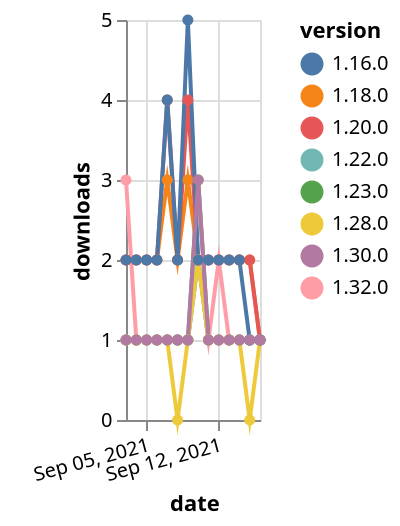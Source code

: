 {"$schema": "https://vega.github.io/schema/vega-lite/v5.json", "description": "A simple bar chart with embedded data.", "data": {"values": [{"date": "2021-09-03", "total": 2587, "delta": 2, "version": "1.18.0"}, {"date": "2021-09-04", "total": 2589, "delta": 2, "version": "1.18.0"}, {"date": "2021-09-05", "total": 2591, "delta": 2, "version": "1.18.0"}, {"date": "2021-09-06", "total": 2593, "delta": 2, "version": "1.18.0"}, {"date": "2021-09-07", "total": 2596, "delta": 3, "version": "1.18.0"}, {"date": "2021-09-08", "total": 2598, "delta": 2, "version": "1.18.0"}, {"date": "2021-09-09", "total": 2601, "delta": 3, "version": "1.18.0"}, {"date": "2021-09-10", "total": 2603, "delta": 2, "version": "1.18.0"}, {"date": "2021-09-11", "total": 2605, "delta": 2, "version": "1.18.0"}, {"date": "2021-09-12", "total": 2607, "delta": 2, "version": "1.18.0"}, {"date": "2021-09-13", "total": 2609, "delta": 2, "version": "1.18.0"}, {"date": "2021-09-14", "total": 2611, "delta": 2, "version": "1.18.0"}, {"date": "2021-09-15", "total": 2613, "delta": 2, "version": "1.18.0"}, {"date": "2021-09-16", "total": 2614, "delta": 1, "version": "1.18.0"}, {"date": "2021-09-03", "total": 119, "delta": 3, "version": "1.32.0"}, {"date": "2021-09-04", "total": 120, "delta": 1, "version": "1.32.0"}, {"date": "2021-09-05", "total": 121, "delta": 1, "version": "1.32.0"}, {"date": "2021-09-06", "total": 122, "delta": 1, "version": "1.32.0"}, {"date": "2021-09-07", "total": 123, "delta": 1, "version": "1.32.0"}, {"date": "2021-09-08", "total": 124, "delta": 1, "version": "1.32.0"}, {"date": "2021-09-09", "total": 125, "delta": 1, "version": "1.32.0"}, {"date": "2021-09-10", "total": 127, "delta": 2, "version": "1.32.0"}, {"date": "2021-09-11", "total": 128, "delta": 1, "version": "1.32.0"}, {"date": "2021-09-12", "total": 130, "delta": 2, "version": "1.32.0"}, {"date": "2021-09-13", "total": 131, "delta": 1, "version": "1.32.0"}, {"date": "2021-09-14", "total": 132, "delta": 1, "version": "1.32.0"}, {"date": "2021-09-15", "total": 133, "delta": 1, "version": "1.32.0"}, {"date": "2021-09-16", "total": 134, "delta": 1, "version": "1.32.0"}, {"date": "2021-09-03", "total": 236, "delta": 1, "version": "1.22.0"}, {"date": "2021-09-04", "total": 237, "delta": 1, "version": "1.22.0"}, {"date": "2021-09-05", "total": 238, "delta": 1, "version": "1.22.0"}, {"date": "2021-09-06", "total": 239, "delta": 1, "version": "1.22.0"}, {"date": "2021-09-07", "total": 240, "delta": 1, "version": "1.22.0"}, {"date": "2021-09-08", "total": 241, "delta": 1, "version": "1.22.0"}, {"date": "2021-09-09", "total": 242, "delta": 1, "version": "1.22.0"}, {"date": "2021-09-10", "total": 244, "delta": 2, "version": "1.22.0"}, {"date": "2021-09-11", "total": 245, "delta": 1, "version": "1.22.0"}, {"date": "2021-09-12", "total": 246, "delta": 1, "version": "1.22.0"}, {"date": "2021-09-13", "total": 247, "delta": 1, "version": "1.22.0"}, {"date": "2021-09-14", "total": 248, "delta": 1, "version": "1.22.0"}, {"date": "2021-09-15", "total": 249, "delta": 1, "version": "1.22.0"}, {"date": "2021-09-16", "total": 250, "delta": 1, "version": "1.22.0"}, {"date": "2021-09-03", "total": 335, "delta": 1, "version": "1.23.0"}, {"date": "2021-09-04", "total": 336, "delta": 1, "version": "1.23.0"}, {"date": "2021-09-05", "total": 337, "delta": 1, "version": "1.23.0"}, {"date": "2021-09-06", "total": 338, "delta": 1, "version": "1.23.0"}, {"date": "2021-09-07", "total": 339, "delta": 1, "version": "1.23.0"}, {"date": "2021-09-08", "total": 340, "delta": 1, "version": "1.23.0"}, {"date": "2021-09-09", "total": 341, "delta": 1, "version": "1.23.0"}, {"date": "2021-09-10", "total": 344, "delta": 3, "version": "1.23.0"}, {"date": "2021-09-11", "total": 345, "delta": 1, "version": "1.23.0"}, {"date": "2021-09-12", "total": 346, "delta": 1, "version": "1.23.0"}, {"date": "2021-09-13", "total": 347, "delta": 1, "version": "1.23.0"}, {"date": "2021-09-14", "total": 348, "delta": 1, "version": "1.23.0"}, {"date": "2021-09-15", "total": 349, "delta": 1, "version": "1.23.0"}, {"date": "2021-09-16", "total": 350, "delta": 1, "version": "1.23.0"}, {"date": "2021-09-03", "total": 160, "delta": 1, "version": "1.28.0"}, {"date": "2021-09-04", "total": 161, "delta": 1, "version": "1.28.0"}, {"date": "2021-09-05", "total": 162, "delta": 1, "version": "1.28.0"}, {"date": "2021-09-06", "total": 163, "delta": 1, "version": "1.28.0"}, {"date": "2021-09-07", "total": 164, "delta": 1, "version": "1.28.0"}, {"date": "2021-09-08", "total": 164, "delta": 0, "version": "1.28.0"}, {"date": "2021-09-09", "total": 165, "delta": 1, "version": "1.28.0"}, {"date": "2021-09-10", "total": 167, "delta": 2, "version": "1.28.0"}, {"date": "2021-09-11", "total": 168, "delta": 1, "version": "1.28.0"}, {"date": "2021-09-12", "total": 169, "delta": 1, "version": "1.28.0"}, {"date": "2021-09-13", "total": 170, "delta": 1, "version": "1.28.0"}, {"date": "2021-09-14", "total": 171, "delta": 1, "version": "1.28.0"}, {"date": "2021-09-15", "total": 171, "delta": 0, "version": "1.28.0"}, {"date": "2021-09-16", "total": 172, "delta": 1, "version": "1.28.0"}, {"date": "2021-09-03", "total": 2507, "delta": 2, "version": "1.20.0"}, {"date": "2021-09-04", "total": 2509, "delta": 2, "version": "1.20.0"}, {"date": "2021-09-05", "total": 2511, "delta": 2, "version": "1.20.0"}, {"date": "2021-09-06", "total": 2513, "delta": 2, "version": "1.20.0"}, {"date": "2021-09-07", "total": 2517, "delta": 4, "version": "1.20.0"}, {"date": "2021-09-08", "total": 2519, "delta": 2, "version": "1.20.0"}, {"date": "2021-09-09", "total": 2523, "delta": 4, "version": "1.20.0"}, {"date": "2021-09-10", "total": 2525, "delta": 2, "version": "1.20.0"}, {"date": "2021-09-11", "total": 2527, "delta": 2, "version": "1.20.0"}, {"date": "2021-09-12", "total": 2529, "delta": 2, "version": "1.20.0"}, {"date": "2021-09-13", "total": 2531, "delta": 2, "version": "1.20.0"}, {"date": "2021-09-14", "total": 2533, "delta": 2, "version": "1.20.0"}, {"date": "2021-09-15", "total": 2535, "delta": 2, "version": "1.20.0"}, {"date": "2021-09-16", "total": 2536, "delta": 1, "version": "1.20.0"}, {"date": "2021-09-03", "total": 3115, "delta": 2, "version": "1.16.0"}, {"date": "2021-09-04", "total": 3117, "delta": 2, "version": "1.16.0"}, {"date": "2021-09-05", "total": 3119, "delta": 2, "version": "1.16.0"}, {"date": "2021-09-06", "total": 3121, "delta": 2, "version": "1.16.0"}, {"date": "2021-09-07", "total": 3125, "delta": 4, "version": "1.16.0"}, {"date": "2021-09-08", "total": 3127, "delta": 2, "version": "1.16.0"}, {"date": "2021-09-09", "total": 3132, "delta": 5, "version": "1.16.0"}, {"date": "2021-09-10", "total": 3134, "delta": 2, "version": "1.16.0"}, {"date": "2021-09-11", "total": 3136, "delta": 2, "version": "1.16.0"}, {"date": "2021-09-12", "total": 3138, "delta": 2, "version": "1.16.0"}, {"date": "2021-09-13", "total": 3140, "delta": 2, "version": "1.16.0"}, {"date": "2021-09-14", "total": 3142, "delta": 2, "version": "1.16.0"}, {"date": "2021-09-15", "total": 3143, "delta": 1, "version": "1.16.0"}, {"date": "2021-09-16", "total": 3144, "delta": 1, "version": "1.16.0"}, {"date": "2021-09-03", "total": 171, "delta": 1, "version": "1.30.0"}, {"date": "2021-09-04", "total": 172, "delta": 1, "version": "1.30.0"}, {"date": "2021-09-05", "total": 173, "delta": 1, "version": "1.30.0"}, {"date": "2021-09-06", "total": 174, "delta": 1, "version": "1.30.0"}, {"date": "2021-09-07", "total": 175, "delta": 1, "version": "1.30.0"}, {"date": "2021-09-08", "total": 176, "delta": 1, "version": "1.30.0"}, {"date": "2021-09-09", "total": 177, "delta": 1, "version": "1.30.0"}, {"date": "2021-09-10", "total": 180, "delta": 3, "version": "1.30.0"}, {"date": "2021-09-11", "total": 181, "delta": 1, "version": "1.30.0"}, {"date": "2021-09-12", "total": 182, "delta": 1, "version": "1.30.0"}, {"date": "2021-09-13", "total": 183, "delta": 1, "version": "1.30.0"}, {"date": "2021-09-14", "total": 184, "delta": 1, "version": "1.30.0"}, {"date": "2021-09-15", "total": 185, "delta": 1, "version": "1.30.0"}, {"date": "2021-09-16", "total": 186, "delta": 1, "version": "1.30.0"}]}, "width": "container", "mark": {"type": "line", "point": {"filled": true}}, "encoding": {"x": {"field": "date", "type": "temporal", "timeUnit": "yearmonthdate", "title": "date", "axis": {"labelAngle": -15}}, "y": {"field": "delta", "type": "quantitative", "title": "downloads"}, "color": {"field": "version", "type": "nominal"}, "tooltip": {"field": "delta"}}}